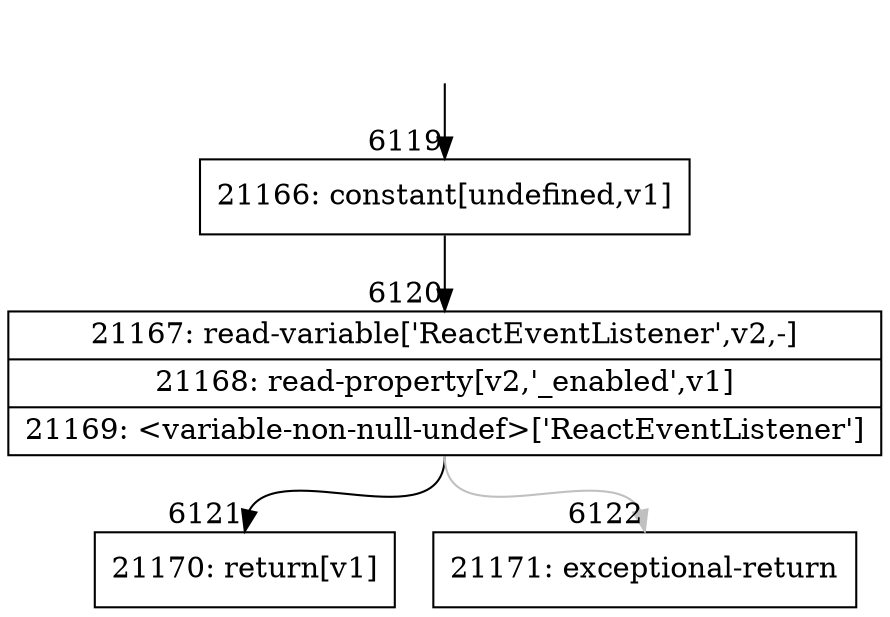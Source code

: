 digraph {
rankdir="TD"
BB_entry420[shape=none,label=""];
BB_entry420 -> BB6119 [tailport=s, headport=n, headlabel="    6119"]
BB6119 [shape=record label="{21166: constant[undefined,v1]}" ] 
BB6119 -> BB6120 [tailport=s, headport=n, headlabel="      6120"]
BB6120 [shape=record label="{21167: read-variable['ReactEventListener',v2,-]|21168: read-property[v2,'_enabled',v1]|21169: \<variable-non-null-undef\>['ReactEventListener']}" ] 
BB6120 -> BB6121 [tailport=s, headport=n, headlabel="      6121"]
BB6120 -> BB6122 [tailport=s, headport=n, color=gray, headlabel="      6122"]
BB6121 [shape=record label="{21170: return[v1]}" ] 
BB6122 [shape=record label="{21171: exceptional-return}" ] 
//#$~ 10852
}
